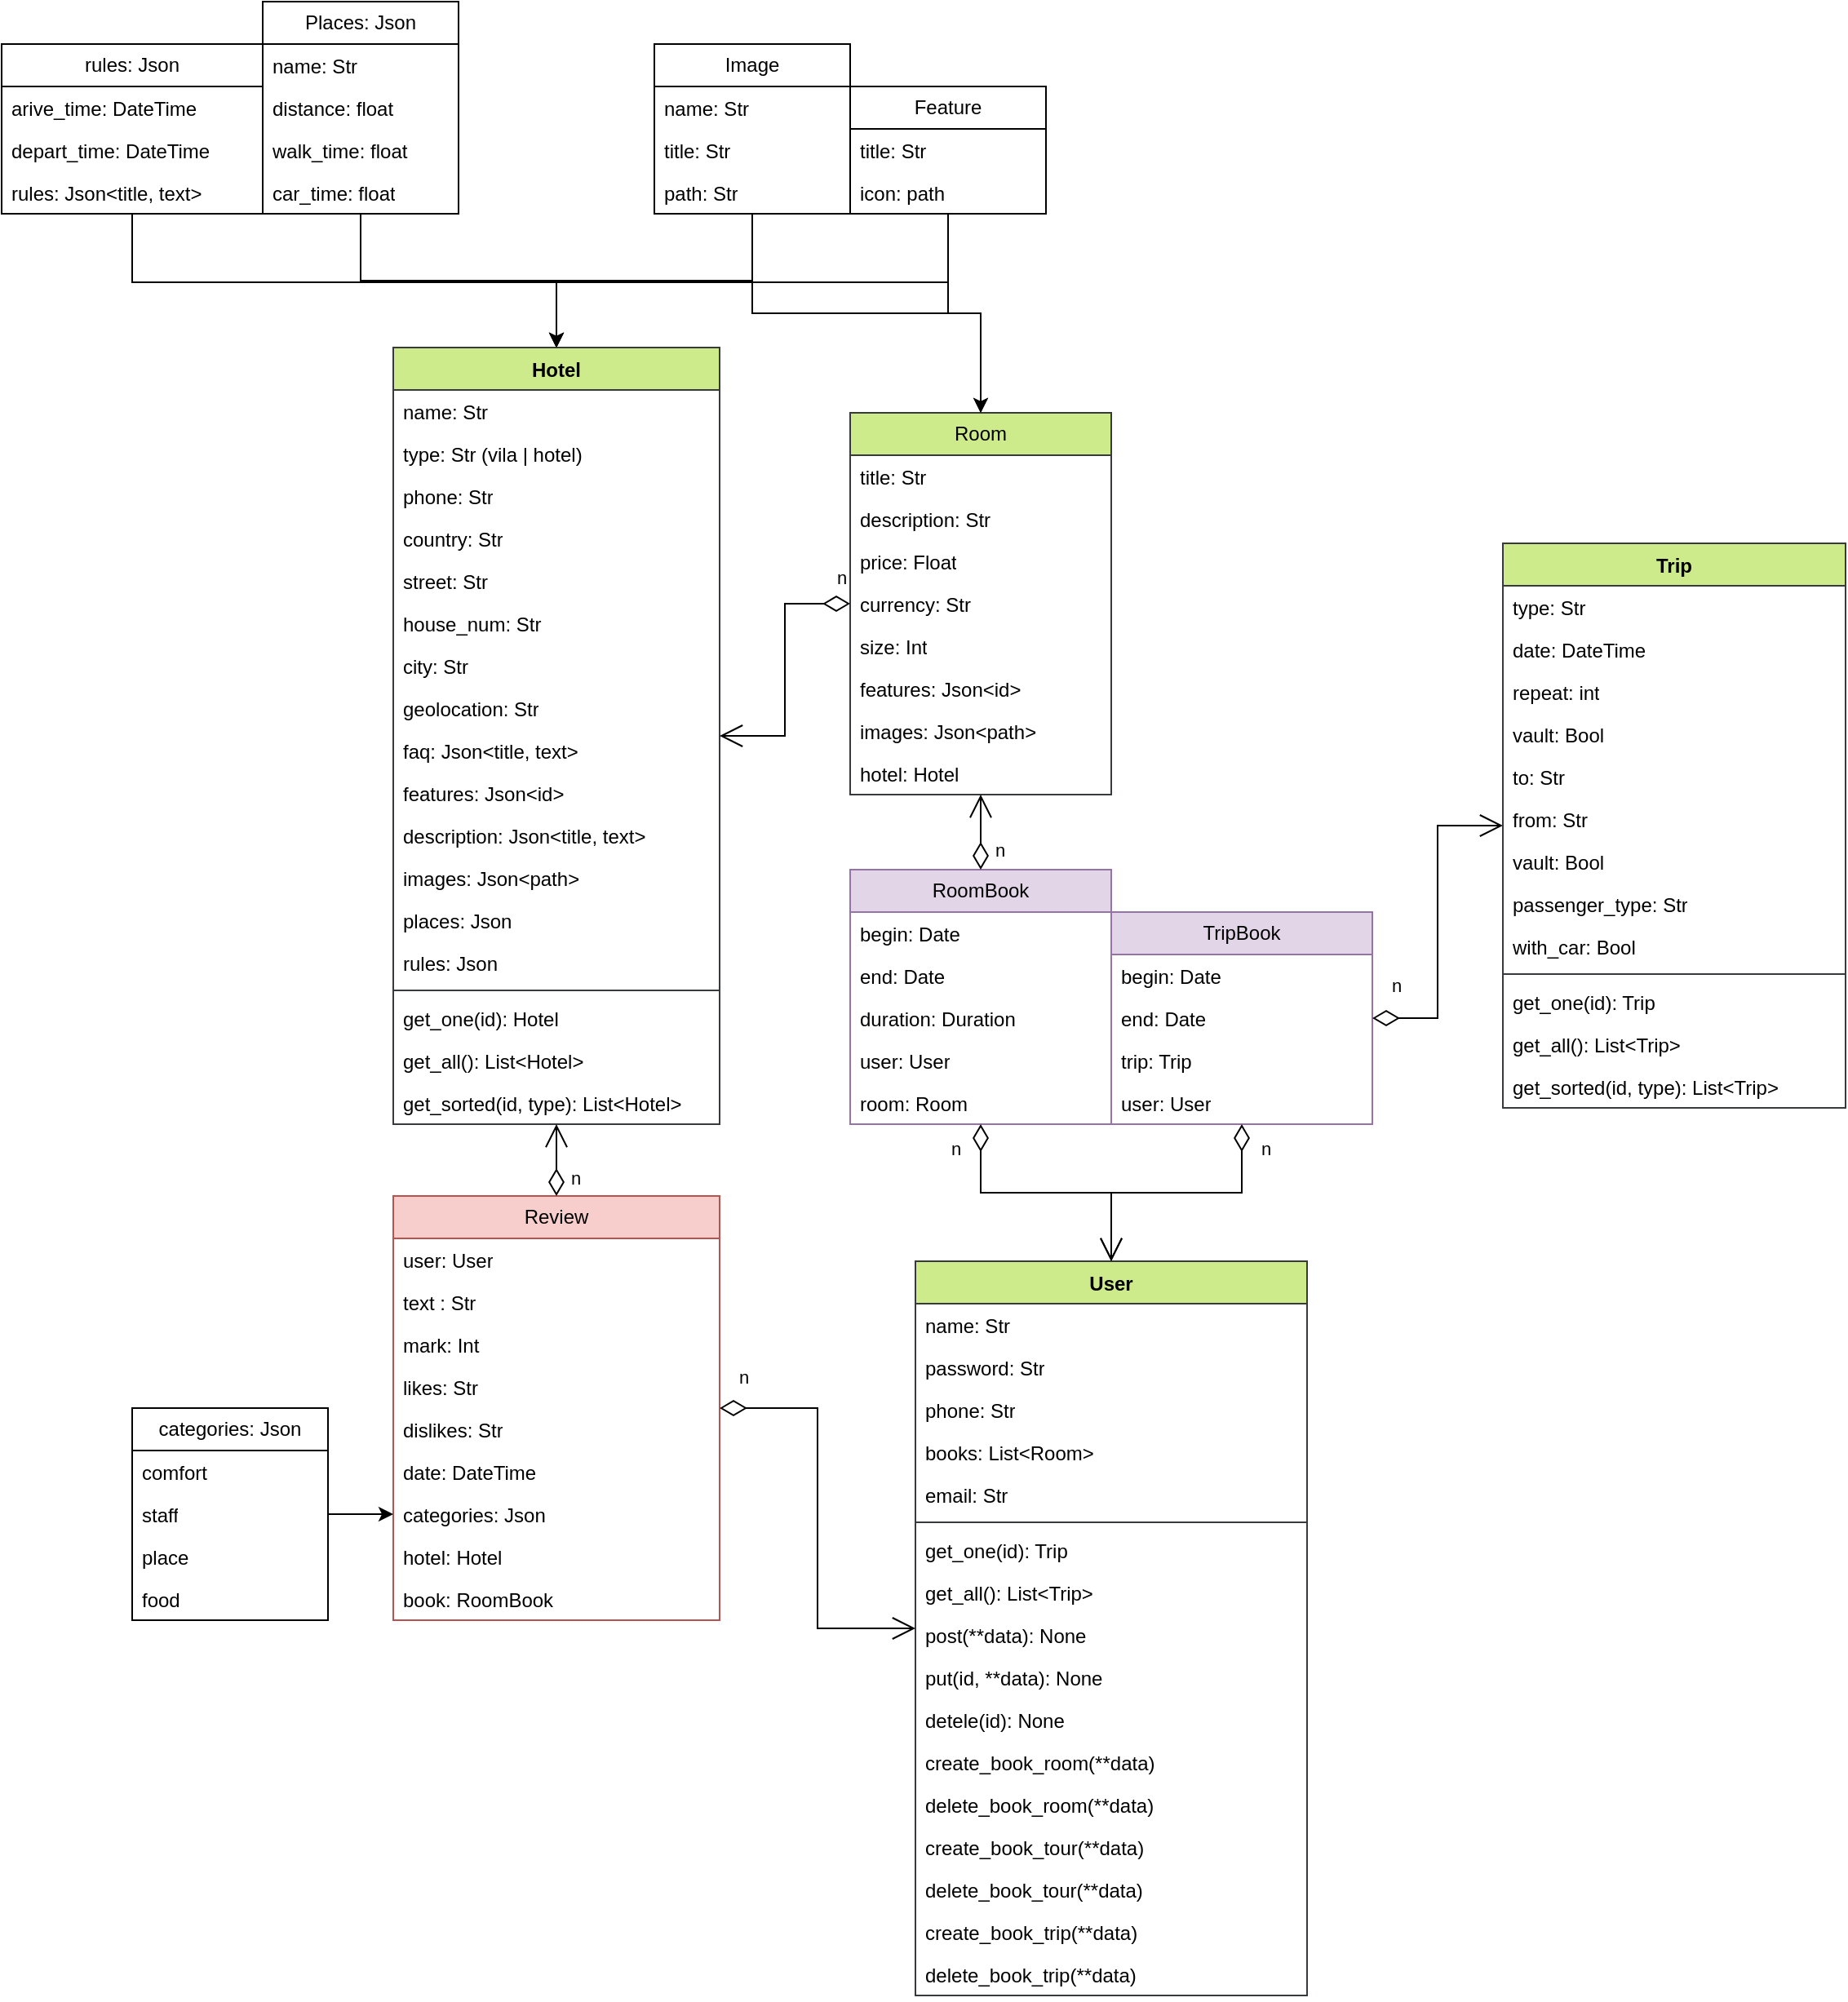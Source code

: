 <mxfile version="22.1.22" type="embed">
  <diagram name="Страница — 1" id="p5hMcluZ12smiGyu34lF">
    <mxGraphModel dx="1379" dy="760" grid="1" gridSize="10" guides="1" tooltips="1" connect="1" arrows="1" fold="1" page="1" pageScale="1" pageWidth="827" pageHeight="1169" math="0" shadow="0">
      <root>
        <mxCell id="0" />
        <mxCell id="1" parent="0" />
        <mxCell id="Hx9B3YFzggR-XkQ0YlwW-41" value="Review" style="swimlane;fontStyle=0;childLayout=stackLayout;horizontal=1;startSize=26;horizontalStack=0;resizeParent=1;resizeParentMax=0;resizeLast=0;collapsible=1;marginBottom=0;whiteSpace=wrap;html=1;fillColor=#f8cecc;strokeColor=#b85450;" parent="1" vertex="1">
          <mxGeometry x="-560" y="800" width="200" height="260" as="geometry" />
        </mxCell>
        <mxCell id="Hx9B3YFzggR-XkQ0YlwW-42" value="user: User" style="text;strokeColor=none;fillColor=none;align=left;verticalAlign=top;spacingLeft=4;spacingRight=4;overflow=hidden;rotatable=0;points=[[0,0.5],[1,0.5]];portConstraint=eastwest;whiteSpace=wrap;html=1;" parent="Hx9B3YFzggR-XkQ0YlwW-41" vertex="1">
          <mxGeometry y="26" width="200" height="26" as="geometry" />
        </mxCell>
        <mxCell id="Hx9B3YFzggR-XkQ0YlwW-43" value="text : Str" style="text;strokeColor=none;fillColor=none;align=left;verticalAlign=top;spacingLeft=4;spacingRight=4;overflow=hidden;rotatable=0;points=[[0,0.5],[1,0.5]];portConstraint=eastwest;whiteSpace=wrap;html=1;" parent="Hx9B3YFzggR-XkQ0YlwW-41" vertex="1">
          <mxGeometry y="52" width="200" height="26" as="geometry" />
        </mxCell>
        <mxCell id="Hx9B3YFzggR-XkQ0YlwW-64" value="mark: Int" style="text;strokeColor=none;fillColor=none;align=left;verticalAlign=top;spacingLeft=4;spacingRight=4;overflow=hidden;rotatable=0;points=[[0,0.5],[1,0.5]];portConstraint=eastwest;whiteSpace=wrap;html=1;" parent="Hx9B3YFzggR-XkQ0YlwW-41" vertex="1">
          <mxGeometry y="78" width="200" height="26" as="geometry" />
        </mxCell>
        <mxCell id="6WepgIcgm0la8H8Wn228-7" value="likes: Str" style="text;strokeColor=none;fillColor=none;align=left;verticalAlign=top;spacingLeft=4;spacingRight=4;overflow=hidden;rotatable=0;points=[[0,0.5],[1,0.5]];portConstraint=eastwest;whiteSpace=wrap;html=1;" parent="Hx9B3YFzggR-XkQ0YlwW-41" vertex="1">
          <mxGeometry y="104" width="200" height="26" as="geometry" />
        </mxCell>
        <mxCell id="6WepgIcgm0la8H8Wn228-8" value="dislikes: Str" style="text;strokeColor=none;fillColor=none;align=left;verticalAlign=top;spacingLeft=4;spacingRight=4;overflow=hidden;rotatable=0;points=[[0,0.5],[1,0.5]];portConstraint=eastwest;whiteSpace=wrap;html=1;" parent="Hx9B3YFzggR-XkQ0YlwW-41" vertex="1">
          <mxGeometry y="130" width="200" height="26" as="geometry" />
        </mxCell>
        <mxCell id="6WepgIcgm0la8H8Wn228-4" value="date: DateTime" style="text;strokeColor=none;fillColor=none;align=left;verticalAlign=top;spacingLeft=4;spacingRight=4;overflow=hidden;rotatable=0;points=[[0,0.5],[1,0.5]];portConstraint=eastwest;whiteSpace=wrap;html=1;" parent="Hx9B3YFzggR-XkQ0YlwW-41" vertex="1">
          <mxGeometry y="156" width="200" height="26" as="geometry" />
        </mxCell>
        <mxCell id="Hx9B3YFzggR-XkQ0YlwW-85" value="categories: Json" style="text;strokeColor=none;fillColor=none;align=left;verticalAlign=top;spacingLeft=4;spacingRight=4;overflow=hidden;rotatable=0;points=[[0,0.5],[1,0.5]];portConstraint=eastwest;whiteSpace=wrap;html=1;" parent="Hx9B3YFzggR-XkQ0YlwW-41" vertex="1">
          <mxGeometry y="182" width="200" height="26" as="geometry" />
        </mxCell>
        <mxCell id="Hx9B3YFzggR-XkQ0YlwW-56" value="hotel: Hotel" style="text;strokeColor=none;fillColor=none;align=left;verticalAlign=top;spacingLeft=4;spacingRight=4;overflow=hidden;rotatable=0;points=[[0,0.5],[1,0.5]];portConstraint=eastwest;whiteSpace=wrap;html=1;" parent="Hx9B3YFzggR-XkQ0YlwW-41" vertex="1">
          <mxGeometry y="208" width="200" height="26" as="geometry" />
        </mxCell>
        <mxCell id="6WepgIcgm0la8H8Wn228-6" value="book: RoomBook" style="text;strokeColor=none;fillColor=none;align=left;verticalAlign=top;spacingLeft=4;spacingRight=4;overflow=hidden;rotatable=0;points=[[0,0.5],[1,0.5]];portConstraint=eastwest;whiteSpace=wrap;html=1;" parent="Hx9B3YFzggR-XkQ0YlwW-41" vertex="1">
          <mxGeometry y="234" width="200" height="26" as="geometry" />
        </mxCell>
        <mxCell id="6WepgIcgm0la8H8Wn228-39" style="edgeStyle=orthogonalEdgeStyle;rounded=0;orthogonalLoop=1;jettySize=auto;html=1;" parent="1" source="Hx9B3YFzggR-XkQ0YlwW-57" target="E9uHdFI5KdrfuKEzFruB-1" edge="1">
          <mxGeometry relative="1" as="geometry">
            <Array as="points">
              <mxPoint x="-220" y="240" />
              <mxPoint x="-460" y="240" />
            </Array>
          </mxGeometry>
        </mxCell>
        <mxCell id="6WepgIcgm0la8H8Wn228-41" style="edgeStyle=orthogonalEdgeStyle;rounded=0;orthogonalLoop=1;jettySize=auto;html=1;" parent="1" source="Hx9B3YFzggR-XkQ0YlwW-57" target="Hx9B3YFzggR-XkQ0YlwW-86" edge="1">
          <mxGeometry relative="1" as="geometry" />
        </mxCell>
        <mxCell id="Hx9B3YFzggR-XkQ0YlwW-57" value="Feature" style="swimlane;fontStyle=0;childLayout=stackLayout;horizontal=1;startSize=26;horizontalStack=0;resizeParent=1;resizeParentMax=0;resizeLast=0;collapsible=1;marginBottom=0;whiteSpace=wrap;html=1;" parent="1" vertex="1">
          <mxGeometry x="-280" y="120" width="120" height="78" as="geometry" />
        </mxCell>
        <mxCell id="Hx9B3YFzggR-XkQ0YlwW-59" value="title: Str" style="text;strokeColor=none;fillColor=none;align=left;verticalAlign=top;spacingLeft=4;spacingRight=4;overflow=hidden;rotatable=0;points=[[0,0.5],[1,0.5]];portConstraint=eastwest;whiteSpace=wrap;html=1;" parent="Hx9B3YFzggR-XkQ0YlwW-57" vertex="1">
          <mxGeometry y="26" width="120" height="26" as="geometry" />
        </mxCell>
        <mxCell id="Hx9B3YFzggR-XkQ0YlwW-61" value="icon: path" style="text;strokeColor=none;fillColor=none;align=left;verticalAlign=top;spacingLeft=4;spacingRight=4;overflow=hidden;rotatable=0;points=[[0,0.5],[1,0.5]];portConstraint=eastwest;whiteSpace=wrap;html=1;" parent="Hx9B3YFzggR-XkQ0YlwW-57" vertex="1">
          <mxGeometry y="52" width="120" height="26" as="geometry" />
        </mxCell>
        <mxCell id="6WepgIcgm0la8H8Wn228-35" style="edgeStyle=orthogonalEdgeStyle;rounded=0;orthogonalLoop=1;jettySize=auto;html=1;" parent="1" source="Hx9B3YFzggR-XkQ0YlwW-79" target="Hx9B3YFzggR-XkQ0YlwW-85" edge="1">
          <mxGeometry relative="1" as="geometry" />
        </mxCell>
        <mxCell id="Hx9B3YFzggR-XkQ0YlwW-79" value="categories: Json" style="swimlane;fontStyle=0;childLayout=stackLayout;horizontal=1;startSize=26;horizontalStack=0;resizeParent=1;resizeParentMax=0;resizeLast=0;collapsible=1;marginBottom=0;whiteSpace=wrap;html=1;" parent="1" vertex="1">
          <mxGeometry x="-720" y="930" width="120" height="130" as="geometry" />
        </mxCell>
        <mxCell id="Hx9B3YFzggR-XkQ0YlwW-81" value="comfort" style="text;align=left;verticalAlign=top;spacingLeft=4;spacingRight=4;overflow=hidden;rotatable=0;points=[[0,0.5],[1,0.5]];portConstraint=eastwest;whiteSpace=wrap;html=1;" parent="Hx9B3YFzggR-XkQ0YlwW-79" vertex="1">
          <mxGeometry y="26" width="120" height="26" as="geometry" />
        </mxCell>
        <mxCell id="Hx9B3YFzggR-XkQ0YlwW-82" value="staff" style="text;strokeColor=none;fillColor=none;align=left;verticalAlign=top;spacingLeft=4;spacingRight=4;overflow=hidden;rotatable=0;points=[[0,0.5],[1,0.5]];portConstraint=eastwest;whiteSpace=wrap;html=1;" parent="Hx9B3YFzggR-XkQ0YlwW-79" vertex="1">
          <mxGeometry y="52" width="120" height="26" as="geometry" />
        </mxCell>
        <mxCell id="Hx9B3YFzggR-XkQ0YlwW-83" value="place" style="text;align=left;verticalAlign=top;spacingLeft=4;spacingRight=4;overflow=hidden;rotatable=0;points=[[0,0.5],[1,0.5]];portConstraint=eastwest;whiteSpace=wrap;html=1;" parent="Hx9B3YFzggR-XkQ0YlwW-79" vertex="1">
          <mxGeometry y="78" width="120" height="26" as="geometry" />
        </mxCell>
        <mxCell id="Hx9B3YFzggR-XkQ0YlwW-84" value="food" style="text;strokeColor=none;fillColor=none;align=left;verticalAlign=top;spacingLeft=4;spacingRight=4;overflow=hidden;rotatable=0;points=[[0,0.5],[1,0.5]];portConstraint=eastwest;whiteSpace=wrap;html=1;" parent="Hx9B3YFzggR-XkQ0YlwW-79" vertex="1">
          <mxGeometry y="104" width="120" height="26" as="geometry" />
        </mxCell>
        <mxCell id="Hx9B3YFzggR-XkQ0YlwW-86" value="Room" style="swimlane;fontStyle=0;childLayout=stackLayout;horizontal=1;startSize=26;fillColor=#cdeb8b;horizontalStack=0;resizeParent=1;resizeParentMax=0;resizeLast=0;collapsible=1;marginBottom=0;whiteSpace=wrap;html=1;strokeColor=#36393d;" parent="1" vertex="1">
          <mxGeometry x="-280" y="320" width="160" height="234" as="geometry" />
        </mxCell>
        <mxCell id="Hx9B3YFzggR-XkQ0YlwW-87" value="title: Str&amp;nbsp;" style="text;strokeColor=none;fillColor=none;align=left;verticalAlign=top;spacingLeft=4;spacingRight=4;overflow=hidden;rotatable=0;points=[[0,0.5],[1,0.5]];portConstraint=eastwest;whiteSpace=wrap;html=1;" parent="Hx9B3YFzggR-XkQ0YlwW-86" vertex="1">
          <mxGeometry y="26" width="160" height="26" as="geometry" />
        </mxCell>
        <mxCell id="Hx9B3YFzggR-XkQ0YlwW-88" value="description: Str" style="text;strokeColor=none;fillColor=none;align=left;verticalAlign=top;spacingLeft=4;spacingRight=4;overflow=hidden;rotatable=0;points=[[0,0.5],[1,0.5]];portConstraint=eastwest;whiteSpace=wrap;html=1;" parent="Hx9B3YFzggR-XkQ0YlwW-86" vertex="1">
          <mxGeometry y="52" width="160" height="26" as="geometry" />
        </mxCell>
        <mxCell id="JrtOrTjoOMpsMlWR7BbE-1" value="price: Float" style="text;strokeColor=none;fillColor=none;align=left;verticalAlign=top;spacingLeft=4;spacingRight=4;overflow=hidden;rotatable=0;points=[[0,0.5],[1,0.5]];portConstraint=eastwest;whiteSpace=wrap;html=1;" parent="Hx9B3YFzggR-XkQ0YlwW-86" vertex="1">
          <mxGeometry y="78" width="160" height="26" as="geometry" />
        </mxCell>
        <mxCell id="JrtOrTjoOMpsMlWR7BbE-2" value="currency: Str" style="text;strokeColor=none;fillColor=none;align=left;verticalAlign=top;spacingLeft=4;spacingRight=4;overflow=hidden;rotatable=0;points=[[0,0.5],[1,0.5]];portConstraint=eastwest;whiteSpace=wrap;html=1;" parent="Hx9B3YFzggR-XkQ0YlwW-86" vertex="1">
          <mxGeometry y="104" width="160" height="26" as="geometry" />
        </mxCell>
        <mxCell id="JrtOrTjoOMpsMlWR7BbE-3" value="size: Int" style="text;strokeColor=none;fillColor=none;align=left;verticalAlign=top;spacingLeft=4;spacingRight=4;overflow=hidden;rotatable=0;points=[[0,0.5],[1,0.5]];portConstraint=eastwest;whiteSpace=wrap;html=1;" parent="Hx9B3YFzggR-XkQ0YlwW-86" vertex="1">
          <mxGeometry y="130" width="160" height="26" as="geometry" />
        </mxCell>
        <mxCell id="JrtOrTjoOMpsMlWR7BbE-4" value="features: Json&amp;lt;id&amp;gt;" style="text;strokeColor=none;fillColor=none;align=left;verticalAlign=top;spacingLeft=4;spacingRight=4;overflow=hidden;rotatable=0;points=[[0,0.5],[1,0.5]];portConstraint=eastwest;whiteSpace=wrap;html=1;" parent="Hx9B3YFzggR-XkQ0YlwW-86" vertex="1">
          <mxGeometry y="156" width="160" height="26" as="geometry" />
        </mxCell>
        <mxCell id="JrtOrTjoOMpsMlWR7BbE-7" value="images: Json&amp;lt;path&amp;gt;" style="text;strokeColor=none;fillColor=none;align=left;verticalAlign=top;spacingLeft=4;spacingRight=4;overflow=hidden;rotatable=0;points=[[0,0.5],[1,0.5]];portConstraint=eastwest;whiteSpace=wrap;html=1;" parent="Hx9B3YFzggR-XkQ0YlwW-86" vertex="1">
          <mxGeometry y="182" width="160" height="26" as="geometry" />
        </mxCell>
        <mxCell id="6WepgIcgm0la8H8Wn228-31" value="hotel: Hotel" style="text;strokeColor=none;fillColor=none;align=left;verticalAlign=top;spacingLeft=4;spacingRight=4;overflow=hidden;rotatable=0;points=[[0,0.5],[1,0.5]];portConstraint=eastwest;whiteSpace=wrap;html=1;" parent="Hx9B3YFzggR-XkQ0YlwW-86" vertex="1">
          <mxGeometry y="208" width="160" height="26" as="geometry" />
        </mxCell>
        <mxCell id="6WepgIcgm0la8H8Wn228-36" style="edgeStyle=orthogonalEdgeStyle;rounded=0;orthogonalLoop=1;jettySize=auto;html=1;" parent="1" source="jICVDOvCESL_iFq_EcYv-5" target="E9uHdFI5KdrfuKEzFruB-1" edge="1">
          <mxGeometry relative="1" as="geometry" />
        </mxCell>
        <mxCell id="jICVDOvCESL_iFq_EcYv-5" value="Places&lt;span style=&quot;text-align: left;&quot;&gt;: Json&lt;/span&gt;" style="swimlane;fontStyle=0;childLayout=stackLayout;horizontal=1;startSize=26;fillColor=none;horizontalStack=0;resizeParent=1;resizeParentMax=0;resizeLast=0;collapsible=1;marginBottom=0;whiteSpace=wrap;html=1;" parent="1" vertex="1">
          <mxGeometry x="-640" y="68" width="120" height="130" as="geometry" />
        </mxCell>
        <mxCell id="jICVDOvCESL_iFq_EcYv-6" value="name: Str" style="text;strokeColor=none;fillColor=none;align=left;verticalAlign=top;spacingLeft=4;spacingRight=4;overflow=hidden;rotatable=0;points=[[0,0.5],[1,0.5]];portConstraint=eastwest;whiteSpace=wrap;html=1;" parent="jICVDOvCESL_iFq_EcYv-5" vertex="1">
          <mxGeometry y="26" width="120" height="26" as="geometry" />
        </mxCell>
        <mxCell id="jICVDOvCESL_iFq_EcYv-7" value="distance: float" style="text;strokeColor=none;fillColor=none;align=left;verticalAlign=top;spacingLeft=4;spacingRight=4;overflow=hidden;rotatable=0;points=[[0,0.5],[1,0.5]];portConstraint=eastwest;whiteSpace=wrap;html=1;" parent="jICVDOvCESL_iFq_EcYv-5" vertex="1">
          <mxGeometry y="52" width="120" height="26" as="geometry" />
        </mxCell>
        <mxCell id="jICVDOvCESL_iFq_EcYv-10" value="walk_time: float" style="text;strokeColor=none;fillColor=none;align=left;verticalAlign=top;spacingLeft=4;spacingRight=4;overflow=hidden;rotatable=0;points=[[0,0.5],[1,0.5]];portConstraint=eastwest;whiteSpace=wrap;html=1;" parent="jICVDOvCESL_iFq_EcYv-5" vertex="1">
          <mxGeometry y="78" width="120" height="26" as="geometry" />
        </mxCell>
        <mxCell id="jICVDOvCESL_iFq_EcYv-8" value="car_time: float" style="text;strokeColor=none;fillColor=none;align=left;verticalAlign=top;spacingLeft=4;spacingRight=4;overflow=hidden;rotatable=0;points=[[0,0.5],[1,0.5]];portConstraint=eastwest;whiteSpace=wrap;html=1;" parent="jICVDOvCESL_iFq_EcYv-5" vertex="1">
          <mxGeometry y="104" width="120" height="26" as="geometry" />
        </mxCell>
        <mxCell id="RuQrUU8VTZqXBXEjSGmL-28" value="RoomBook" style="swimlane;fontStyle=0;childLayout=stackLayout;horizontal=1;startSize=26;fillColor=#e1d5e7;horizontalStack=0;resizeParent=1;resizeParentMax=0;resizeLast=0;collapsible=1;marginBottom=0;whiteSpace=wrap;html=1;strokeColor=#9673a6;" parent="1" vertex="1">
          <mxGeometry x="-280" y="600" width="160" height="156" as="geometry" />
        </mxCell>
        <mxCell id="RuQrUU8VTZqXBXEjSGmL-38" value="begin: Date" style="text;strokeColor=none;fillColor=none;align=left;verticalAlign=top;spacingLeft=4;spacingRight=4;overflow=hidden;rotatable=0;points=[[0,0.5],[1,0.5]];portConstraint=eastwest;whiteSpace=wrap;html=1;" parent="RuQrUU8VTZqXBXEjSGmL-28" vertex="1">
          <mxGeometry y="26" width="160" height="26" as="geometry" />
        </mxCell>
        <mxCell id="JrtOrTjoOMpsMlWR7BbE-10" value="end: Date" style="text;strokeColor=none;fillColor=none;align=left;verticalAlign=top;spacingLeft=4;spacingRight=4;overflow=hidden;rotatable=0;points=[[0,0.5],[1,0.5]];portConstraint=eastwest;whiteSpace=wrap;html=1;" parent="RuQrUU8VTZqXBXEjSGmL-28" vertex="1">
          <mxGeometry y="52" width="160" height="26" as="geometry" />
        </mxCell>
        <mxCell id="JrtOrTjoOMpsMlWR7BbE-11" value="duration: Duration" style="text;strokeColor=none;fillColor=none;align=left;verticalAlign=top;spacingLeft=4;spacingRight=4;overflow=hidden;rotatable=0;points=[[0,0.5],[1,0.5]];portConstraint=eastwest;whiteSpace=wrap;html=1;" parent="RuQrUU8VTZqXBXEjSGmL-28" vertex="1">
          <mxGeometry y="78" width="160" height="26" as="geometry" />
        </mxCell>
        <mxCell id="RuQrUU8VTZqXBXEjSGmL-31" value="user: User" style="text;strokeColor=none;fillColor=none;align=left;verticalAlign=top;spacingLeft=4;spacingRight=4;overflow=hidden;rotatable=0;points=[[0,0.5],[1,0.5]];portConstraint=eastwest;whiteSpace=wrap;html=1;" parent="RuQrUU8VTZqXBXEjSGmL-28" vertex="1">
          <mxGeometry y="104" width="160" height="26" as="geometry" />
        </mxCell>
        <mxCell id="RuQrUU8VTZqXBXEjSGmL-30" value="room: Room" style="text;strokeColor=none;fillColor=none;align=left;verticalAlign=top;spacingLeft=4;spacingRight=4;overflow=hidden;rotatable=0;points=[[0,0.5],[1,0.5]];portConstraint=eastwest;whiteSpace=wrap;html=1;" parent="RuQrUU8VTZqXBXEjSGmL-28" vertex="1">
          <mxGeometry y="130" width="160" height="26" as="geometry" />
        </mxCell>
        <mxCell id="RuQrUU8VTZqXBXEjSGmL-44" value="TripBook" style="swimlane;fontStyle=0;childLayout=stackLayout;horizontal=1;startSize=26;fillColor=#e1d5e7;horizontalStack=0;resizeParent=1;resizeParentMax=0;resizeLast=0;collapsible=1;marginBottom=0;whiteSpace=wrap;html=1;strokeColor=#9673a6;" parent="1" vertex="1">
          <mxGeometry x="-120" y="626" width="160" height="130" as="geometry" />
        </mxCell>
        <mxCell id="6WepgIcgm0la8H8Wn228-1" value="begin: Date" style="text;strokeColor=none;fillColor=none;align=left;verticalAlign=top;spacingLeft=4;spacingRight=4;overflow=hidden;rotatable=0;points=[[0,0.5],[1,0.5]];portConstraint=eastwest;whiteSpace=wrap;html=1;" parent="RuQrUU8VTZqXBXEjSGmL-44" vertex="1">
          <mxGeometry y="26" width="160" height="26" as="geometry" />
        </mxCell>
        <mxCell id="6WepgIcgm0la8H8Wn228-2" value="end: Date" style="text;strokeColor=none;fillColor=none;align=left;verticalAlign=top;spacingLeft=4;spacingRight=4;overflow=hidden;rotatable=0;points=[[0,0.5],[1,0.5]];portConstraint=eastwest;whiteSpace=wrap;html=1;" parent="RuQrUU8VTZqXBXEjSGmL-44" vertex="1">
          <mxGeometry y="52" width="160" height="26" as="geometry" />
        </mxCell>
        <mxCell id="RuQrUU8VTZqXBXEjSGmL-45" value="trip: Trip" style="text;strokeColor=none;fillColor=none;align=left;verticalAlign=top;spacingLeft=4;spacingRight=4;overflow=hidden;rotatable=0;points=[[0,0.5],[1,0.5]];portConstraint=eastwest;whiteSpace=wrap;html=1;" parent="RuQrUU8VTZqXBXEjSGmL-44" vertex="1">
          <mxGeometry y="78" width="160" height="26" as="geometry" />
        </mxCell>
        <mxCell id="RuQrUU8VTZqXBXEjSGmL-46" value="user: User" style="text;strokeColor=none;fillColor=none;align=left;verticalAlign=top;spacingLeft=4;spacingRight=4;overflow=hidden;rotatable=0;points=[[0,0.5],[1,0.5]];portConstraint=eastwest;whiteSpace=wrap;html=1;" parent="RuQrUU8VTZqXBXEjSGmL-44" vertex="1">
          <mxGeometry y="104" width="160" height="26" as="geometry" />
        </mxCell>
        <mxCell id="RuQrUU8VTZqXBXEjSGmL-60" value="n" style="endArrow=open;html=1;endSize=12;startArrow=diamondThin;startSize=14;startFill=0;edgeStyle=orthogonalEdgeStyle;align=left;verticalAlign=bottom;rounded=0;" parent="1" source="RuQrUU8VTZqXBXEjSGmL-44" target="E9uHdFI5KdrfuKEzFruB-10" edge="1">
          <mxGeometry x="-0.903" y="11" relative="1" as="geometry">
            <mxPoint x="101" y="297" as="sourcePoint" />
            <mxPoint x="141" y="316" as="targetPoint" />
            <mxPoint as="offset" />
          </mxGeometry>
        </mxCell>
        <mxCell id="E9uHdFI5KdrfuKEzFruB-1" value="Hotel" style="swimlane;fontStyle=1;align=center;verticalAlign=top;childLayout=stackLayout;horizontal=1;startSize=26;horizontalStack=0;resizeParent=1;resizeParentMax=0;resizeLast=0;collapsible=1;marginBottom=0;whiteSpace=wrap;html=1;fillColor=#cdeb8b;strokeColor=#36393d;" parent="1" vertex="1">
          <mxGeometry x="-560" y="280" width="200" height="476" as="geometry" />
        </mxCell>
        <mxCell id="Hx9B3YFzggR-XkQ0YlwW-4" value="name: Str" style="text;strokeColor=none;fillColor=none;align=left;verticalAlign=top;spacingLeft=4;spacingRight=4;overflow=hidden;rotatable=0;points=[[0,0.5],[1,0.5]];portConstraint=eastwest;whiteSpace=wrap;html=1;" parent="E9uHdFI5KdrfuKEzFruB-1" vertex="1">
          <mxGeometry y="26" width="200" height="26" as="geometry" />
        </mxCell>
        <mxCell id="RuQrUU8VTZqXBXEjSGmL-19" value="type: Str (vila | hotel)" style="text;strokeColor=none;fillColor=none;align=left;verticalAlign=top;spacingLeft=4;spacingRight=4;overflow=hidden;rotatable=0;points=[[0,0.5],[1,0.5]];portConstraint=eastwest;whiteSpace=wrap;html=1;" parent="E9uHdFI5KdrfuKEzFruB-1" vertex="1">
          <mxGeometry y="52" width="200" height="26" as="geometry" />
        </mxCell>
        <mxCell id="Hx9B3YFzggR-XkQ0YlwW-26" value="phone: Str" style="text;strokeColor=none;fillColor=none;align=left;verticalAlign=top;spacingLeft=4;spacingRight=4;overflow=hidden;rotatable=0;points=[[0,0.5],[1,0.5]];portConstraint=eastwest;whiteSpace=wrap;html=1;" parent="E9uHdFI5KdrfuKEzFruB-1" vertex="1">
          <mxGeometry y="78" width="200" height="26" as="geometry" />
        </mxCell>
        <mxCell id="E9uHdFI5KdrfuKEzFruB-5" value="country: Str" style="text;strokeColor=none;fillColor=none;align=left;verticalAlign=top;spacingLeft=4;spacingRight=4;overflow=hidden;rotatable=0;points=[[0,0.5],[1,0.5]];portConstraint=eastwest;whiteSpace=wrap;html=1;" parent="E9uHdFI5KdrfuKEzFruB-1" vertex="1">
          <mxGeometry y="104" width="200" height="26" as="geometry" />
        </mxCell>
        <mxCell id="Hx9B3YFzggR-XkQ0YlwW-20" value="street: Str" style="text;strokeColor=none;fillColor=none;align=left;verticalAlign=top;spacingLeft=4;spacingRight=4;overflow=hidden;rotatable=0;points=[[0,0.5],[1,0.5]];portConstraint=eastwest;whiteSpace=wrap;html=1;" parent="E9uHdFI5KdrfuKEzFruB-1" vertex="1">
          <mxGeometry y="130" width="200" height="26" as="geometry" />
        </mxCell>
        <mxCell id="Hx9B3YFzggR-XkQ0YlwW-21" value="house_num: Str" style="text;strokeColor=none;fillColor=none;align=left;verticalAlign=top;spacingLeft=4;spacingRight=4;overflow=hidden;rotatable=0;points=[[0,0.5],[1,0.5]];portConstraint=eastwest;whiteSpace=wrap;html=1;" parent="E9uHdFI5KdrfuKEzFruB-1" vertex="1">
          <mxGeometry y="156" width="200" height="26" as="geometry" />
        </mxCell>
        <mxCell id="Hx9B3YFzggR-XkQ0YlwW-15" value="city: Str" style="text;strokeColor=none;fillColor=none;align=left;verticalAlign=top;spacingLeft=4;spacingRight=4;overflow=hidden;rotatable=0;points=[[0,0.5],[1,0.5]];portConstraint=eastwest;whiteSpace=wrap;html=1;" parent="E9uHdFI5KdrfuKEzFruB-1" vertex="1">
          <mxGeometry y="182" width="200" height="26" as="geometry" />
        </mxCell>
        <mxCell id="Hx9B3YFzggR-XkQ0YlwW-23" value="geolocation: Str" style="text;strokeColor=none;fillColor=none;align=left;verticalAlign=top;spacingLeft=4;spacingRight=4;overflow=hidden;rotatable=0;points=[[0,0.5],[1,0.5]];portConstraint=eastwest;whiteSpace=wrap;html=1;" parent="E9uHdFI5KdrfuKEzFruB-1" vertex="1">
          <mxGeometry y="208" width="200" height="26" as="geometry" />
        </mxCell>
        <mxCell id="6WepgIcgm0la8H8Wn228-11" value="faq: Json&amp;lt;title, text&amp;gt;" style="text;strokeColor=none;fillColor=none;align=left;verticalAlign=top;spacingLeft=4;spacingRight=4;overflow=hidden;rotatable=0;points=[[0,0.5],[1,0.5]];portConstraint=eastwest;whiteSpace=wrap;html=1;" parent="E9uHdFI5KdrfuKEzFruB-1" vertex="1">
          <mxGeometry y="234" width="200" height="26" as="geometry" />
        </mxCell>
        <mxCell id="JrtOrTjoOMpsMlWR7BbE-6" value="features: Json&amp;lt;id&amp;gt;" style="text;strokeColor=none;fillColor=none;align=left;verticalAlign=top;spacingLeft=4;spacingRight=4;overflow=hidden;rotatable=0;points=[[0,0.5],[1,0.5]];portConstraint=eastwest;whiteSpace=wrap;html=1;" parent="E9uHdFI5KdrfuKEzFruB-1" vertex="1">
          <mxGeometry y="260" width="200" height="26" as="geometry" />
        </mxCell>
        <mxCell id="6WepgIcgm0la8H8Wn228-10" value="description: Json&amp;lt;title, text&amp;gt;" style="text;strokeColor=none;fillColor=none;align=left;verticalAlign=top;spacingLeft=4;spacingRight=4;overflow=hidden;rotatable=0;points=[[0,0.5],[1,0.5]];portConstraint=eastwest;whiteSpace=wrap;html=1;" parent="E9uHdFI5KdrfuKEzFruB-1" vertex="1">
          <mxGeometry y="286" width="200" height="26" as="geometry" />
        </mxCell>
        <mxCell id="JrtOrTjoOMpsMlWR7BbE-8" value="images: Json&amp;lt;path&amp;gt;" style="text;strokeColor=none;fillColor=none;align=left;verticalAlign=top;spacingLeft=4;spacingRight=4;overflow=hidden;rotatable=0;points=[[0,0.5],[1,0.5]];portConstraint=eastwest;whiteSpace=wrap;html=1;" parent="E9uHdFI5KdrfuKEzFruB-1" vertex="1">
          <mxGeometry y="312" width="200" height="26" as="geometry" />
        </mxCell>
        <mxCell id="JrtOrTjoOMpsMlWR7BbE-9" value="places: Json" style="text;strokeColor=none;fillColor=none;align=left;verticalAlign=top;spacingLeft=4;spacingRight=4;overflow=hidden;rotatable=0;points=[[0,0.5],[1,0.5]];portConstraint=eastwest;whiteSpace=wrap;html=1;" parent="E9uHdFI5KdrfuKEzFruB-1" vertex="1">
          <mxGeometry y="338" width="200" height="26" as="geometry" />
        </mxCell>
        <mxCell id="Hx9B3YFzggR-XkQ0YlwW-35" value="rules: Json" style="text;strokeColor=none;fillColor=none;align=left;verticalAlign=top;spacingLeft=4;spacingRight=4;overflow=hidden;rotatable=0;points=[[0,0.5],[1,0.5]];portConstraint=eastwest;whiteSpace=wrap;html=1;" parent="E9uHdFI5KdrfuKEzFruB-1" vertex="1">
          <mxGeometry y="364" width="200" height="26" as="geometry" />
        </mxCell>
        <mxCell id="E9uHdFI5KdrfuKEzFruB-3" value="" style="line;strokeWidth=1;fillColor=none;align=left;verticalAlign=middle;spacingTop=-1;spacingLeft=3;spacingRight=3;rotatable=0;labelPosition=right;points=[];portConstraint=eastwest;strokeColor=inherit;" parent="E9uHdFI5KdrfuKEzFruB-1" vertex="1">
          <mxGeometry y="390" width="200" height="8" as="geometry" />
        </mxCell>
        <mxCell id="E9uHdFI5KdrfuKEzFruB-4" value="get_one(id): Hotel" style="text;strokeColor=none;fillColor=none;align=left;verticalAlign=top;spacingLeft=4;spacingRight=4;overflow=hidden;rotatable=0;points=[[0,0.5],[1,0.5]];portConstraint=eastwest;whiteSpace=wrap;html=1;" parent="E9uHdFI5KdrfuKEzFruB-1" vertex="1">
          <mxGeometry y="398" width="200" height="26" as="geometry" />
        </mxCell>
        <mxCell id="E9uHdFI5KdrfuKEzFruB-6" value="get_all(): List&amp;lt;Hotel&amp;gt;" style="text;strokeColor=none;fillColor=none;align=left;verticalAlign=top;spacingLeft=4;spacingRight=4;overflow=hidden;rotatable=0;points=[[0,0.5],[1,0.5]];portConstraint=eastwest;whiteSpace=wrap;html=1;" parent="E9uHdFI5KdrfuKEzFruB-1" vertex="1">
          <mxGeometry y="424" width="200" height="26" as="geometry" />
        </mxCell>
        <mxCell id="E9uHdFI5KdrfuKEzFruB-7" value="get_sorted(id, type): List&amp;lt;Hotel&amp;gt;" style="text;strokeColor=none;fillColor=none;align=left;verticalAlign=top;spacingLeft=4;spacingRight=4;overflow=hidden;rotatable=0;points=[[0,0.5],[1,0.5]];portConstraint=eastwest;whiteSpace=wrap;html=1;" parent="E9uHdFI5KdrfuKEzFruB-1" vertex="1">
          <mxGeometry y="450" width="200" height="26" as="geometry" />
        </mxCell>
        <mxCell id="E9uHdFI5KdrfuKEzFruB-10" value="Trip" style="swimlane;fontStyle=1;align=center;verticalAlign=top;childLayout=stackLayout;horizontal=1;startSize=26;horizontalStack=0;resizeParent=1;resizeParentMax=0;resizeLast=0;collapsible=1;marginBottom=0;whiteSpace=wrap;html=1;fillColor=#cdeb8b;strokeColor=#36393d;" parent="1" vertex="1">
          <mxGeometry x="120" y="400" width="210" height="346" as="geometry" />
        </mxCell>
        <mxCell id="RuQrUU8VTZqXBXEjSGmL-15" value="type: Str" style="text;strokeColor=none;fillColor=none;align=left;verticalAlign=top;spacingLeft=4;spacingRight=4;overflow=hidden;rotatable=0;points=[[0,0.5],[1,0.5]];portConstraint=eastwest;whiteSpace=wrap;html=1;" parent="E9uHdFI5KdrfuKEzFruB-10" vertex="1">
          <mxGeometry y="26" width="210" height="26" as="geometry" />
        </mxCell>
        <mxCell id="RuQrUU8VTZqXBXEjSGmL-53" value="date: DateTime" style="text;strokeColor=none;fillColor=none;align=left;verticalAlign=top;spacingLeft=4;spacingRight=4;overflow=hidden;rotatable=0;points=[[0,0.5],[1,0.5]];portConstraint=eastwest;whiteSpace=wrap;html=1;" parent="E9uHdFI5KdrfuKEzFruB-10" vertex="1">
          <mxGeometry y="52" width="210" height="26" as="geometry" />
        </mxCell>
        <mxCell id="RuQrUU8VTZqXBXEjSGmL-18" value="repeat: int" style="text;strokeColor=none;fillColor=none;align=left;verticalAlign=top;spacingLeft=4;spacingRight=4;overflow=hidden;rotatable=0;points=[[0,0.5],[1,0.5]];portConstraint=eastwest;whiteSpace=wrap;html=1;" parent="E9uHdFI5KdrfuKEzFruB-10" vertex="1">
          <mxGeometry y="78" width="210" height="26" as="geometry" />
        </mxCell>
        <mxCell id="RuQrUU8VTZqXBXEjSGmL-52" value="vault: Bool" style="text;strokeColor=none;fillColor=none;align=left;verticalAlign=top;spacingLeft=4;spacingRight=4;overflow=hidden;rotatable=0;points=[[0,0.5],[1,0.5]];portConstraint=eastwest;whiteSpace=wrap;html=1;" parent="E9uHdFI5KdrfuKEzFruB-10" vertex="1">
          <mxGeometry y="104" width="210" height="26" as="geometry" />
        </mxCell>
        <mxCell id="RuQrUU8VTZqXBXEjSGmL-17" value="to: Str" style="text;strokeColor=none;fillColor=none;align=left;verticalAlign=top;spacingLeft=4;spacingRight=4;overflow=hidden;rotatable=0;points=[[0,0.5],[1,0.5]];portConstraint=eastwest;whiteSpace=wrap;html=1;" parent="E9uHdFI5KdrfuKEzFruB-10" vertex="1">
          <mxGeometry y="130" width="210" height="26" as="geometry" />
        </mxCell>
        <mxCell id="RuQrUU8VTZqXBXEjSGmL-16" value="from: Str" style="text;strokeColor=none;fillColor=none;align=left;verticalAlign=top;spacingLeft=4;spacingRight=4;overflow=hidden;rotatable=0;points=[[0,0.5],[1,0.5]];portConstraint=eastwest;whiteSpace=wrap;html=1;" parent="E9uHdFI5KdrfuKEzFruB-10" vertex="1">
          <mxGeometry y="156" width="210" height="26" as="geometry" />
        </mxCell>
        <mxCell id="RuQrUU8VTZqXBXEjSGmL-51" value="vault: Bool" style="text;strokeColor=none;fillColor=none;align=left;verticalAlign=top;spacingLeft=4;spacingRight=4;overflow=hidden;rotatable=0;points=[[0,0.5],[1,0.5]];portConstraint=eastwest;whiteSpace=wrap;html=1;" parent="E9uHdFI5KdrfuKEzFruB-10" vertex="1">
          <mxGeometry y="182" width="210" height="26" as="geometry" />
        </mxCell>
        <mxCell id="RuQrUU8VTZqXBXEjSGmL-50" value="passenger_type: Str" style="text;strokeColor=none;fillColor=none;align=left;verticalAlign=top;spacingLeft=4;spacingRight=4;overflow=hidden;rotatable=0;points=[[0,0.5],[1,0.5]];portConstraint=eastwest;whiteSpace=wrap;html=1;" parent="E9uHdFI5KdrfuKEzFruB-10" vertex="1">
          <mxGeometry y="208" width="210" height="26" as="geometry" />
        </mxCell>
        <mxCell id="RuQrUU8VTZqXBXEjSGmL-49" value="with_car: Bool" style="text;strokeColor=none;fillColor=none;align=left;verticalAlign=top;spacingLeft=4;spacingRight=4;overflow=hidden;rotatable=0;points=[[0,0.5],[1,0.5]];portConstraint=eastwest;whiteSpace=wrap;html=1;" parent="E9uHdFI5KdrfuKEzFruB-10" vertex="1">
          <mxGeometry y="234" width="210" height="26" as="geometry" />
        </mxCell>
        <mxCell id="E9uHdFI5KdrfuKEzFruB-20" value="" style="line;strokeWidth=1;fillColor=none;align=left;verticalAlign=middle;spacingTop=-1;spacingLeft=3;spacingRight=3;rotatable=0;labelPosition=right;points=[];portConstraint=eastwest;strokeColor=inherit;" parent="E9uHdFI5KdrfuKEzFruB-10" vertex="1">
          <mxGeometry y="260" width="210" height="8" as="geometry" />
        </mxCell>
        <mxCell id="E9uHdFI5KdrfuKEzFruB-21" value="get_one(id): Trip" style="text;strokeColor=none;fillColor=none;align=left;verticalAlign=top;spacingLeft=4;spacingRight=4;overflow=hidden;rotatable=0;points=[[0,0.5],[1,0.5]];portConstraint=eastwest;whiteSpace=wrap;html=1;" parent="E9uHdFI5KdrfuKEzFruB-10" vertex="1">
          <mxGeometry y="268" width="210" height="26" as="geometry" />
        </mxCell>
        <mxCell id="E9uHdFI5KdrfuKEzFruB-22" value="get_all(): List&amp;lt;Trip&amp;gt;" style="text;strokeColor=none;fillColor=none;align=left;verticalAlign=top;spacingLeft=4;spacingRight=4;overflow=hidden;rotatable=0;points=[[0,0.5],[1,0.5]];portConstraint=eastwest;whiteSpace=wrap;html=1;" parent="E9uHdFI5KdrfuKEzFruB-10" vertex="1">
          <mxGeometry y="294" width="210" height="26" as="geometry" />
        </mxCell>
        <mxCell id="E9uHdFI5KdrfuKEzFruB-23" value="get_sorted(id, type): List&amp;lt;Trip&amp;gt;" style="text;strokeColor=none;fillColor=none;align=left;verticalAlign=top;spacingLeft=4;spacingRight=4;overflow=hidden;rotatable=0;points=[[0,0.5],[1,0.5]];portConstraint=eastwest;whiteSpace=wrap;html=1;" parent="E9uHdFI5KdrfuKEzFruB-10" vertex="1">
          <mxGeometry y="320" width="210" height="26" as="geometry" />
        </mxCell>
        <mxCell id="E9uHdFI5KdrfuKEzFruB-25" value="User" style="swimlane;fontStyle=1;align=center;verticalAlign=top;childLayout=stackLayout;horizontal=1;startSize=26;horizontalStack=0;resizeParent=1;resizeParentMax=0;resizeLast=0;collapsible=1;marginBottom=0;whiteSpace=wrap;html=1;fillColor=#cdeb8b;strokeColor=#36393d;" parent="1" vertex="1">
          <mxGeometry x="-240" y="840" width="240" height="450" as="geometry" />
        </mxCell>
        <mxCell id="RuQrUU8VTZqXBXEjSGmL-2" value="name: Str" style="text;strokeColor=none;fillColor=none;align=left;verticalAlign=top;spacingLeft=4;spacingRight=4;overflow=hidden;rotatable=0;points=[[0,0.5],[1,0.5]];portConstraint=eastwest;whiteSpace=wrap;html=1;" parent="E9uHdFI5KdrfuKEzFruB-25" vertex="1">
          <mxGeometry y="26" width="240" height="26" as="geometry" />
        </mxCell>
        <mxCell id="RuQrUU8VTZqXBXEjSGmL-27" value="password: Str" style="text;strokeColor=none;fillColor=none;align=left;verticalAlign=top;spacingLeft=4;spacingRight=4;overflow=hidden;rotatable=0;points=[[0,0.5],[1,0.5]];portConstraint=eastwest;whiteSpace=wrap;html=1;" parent="E9uHdFI5KdrfuKEzFruB-25" vertex="1">
          <mxGeometry y="52" width="240" height="26" as="geometry" />
        </mxCell>
        <mxCell id="RuQrUU8VTZqXBXEjSGmL-3" value="phone: Str" style="text;strokeColor=none;fillColor=none;align=left;verticalAlign=top;spacingLeft=4;spacingRight=4;overflow=hidden;rotatable=0;points=[[0,0.5],[1,0.5]];portConstraint=eastwest;whiteSpace=wrap;html=1;" parent="E9uHdFI5KdrfuKEzFruB-25" vertex="1">
          <mxGeometry y="78" width="240" height="26" as="geometry" />
        </mxCell>
        <mxCell id="RuQrUU8VTZqXBXEjSGmL-13" value="books: List&amp;lt;Room&amp;gt;" style="text;strokeColor=none;fillColor=none;align=left;verticalAlign=top;spacingLeft=4;spacingRight=4;overflow=hidden;rotatable=0;points=[[0,0.5],[1,0.5]];portConstraint=eastwest;whiteSpace=wrap;html=1;" parent="E9uHdFI5KdrfuKEzFruB-25" vertex="1">
          <mxGeometry y="104" width="240" height="26" as="geometry" />
        </mxCell>
        <mxCell id="RuQrUU8VTZqXBXEjSGmL-4" value="email: Str" style="text;strokeColor=none;fillColor=none;align=left;verticalAlign=top;spacingLeft=4;spacingRight=4;overflow=hidden;rotatable=0;points=[[0,0.5],[1,0.5]];portConstraint=eastwest;whiteSpace=wrap;html=1;" parent="E9uHdFI5KdrfuKEzFruB-25" vertex="1">
          <mxGeometry y="130" width="240" height="26" as="geometry" />
        </mxCell>
        <mxCell id="E9uHdFI5KdrfuKEzFruB-35" value="" style="line;strokeWidth=1;fillColor=none;align=left;verticalAlign=middle;spacingTop=-1;spacingLeft=3;spacingRight=3;rotatable=0;labelPosition=right;points=[];portConstraint=eastwest;strokeColor=inherit;" parent="E9uHdFI5KdrfuKEzFruB-25" vertex="1">
          <mxGeometry y="156" width="240" height="8" as="geometry" />
        </mxCell>
        <mxCell id="E9uHdFI5KdrfuKEzFruB-36" value="get_one(id): Trip" style="text;strokeColor=none;fillColor=none;align=left;verticalAlign=top;spacingLeft=4;spacingRight=4;overflow=hidden;rotatable=0;points=[[0,0.5],[1,0.5]];portConstraint=eastwest;whiteSpace=wrap;html=1;" parent="E9uHdFI5KdrfuKEzFruB-25" vertex="1">
          <mxGeometry y="164" width="240" height="26" as="geometry" />
        </mxCell>
        <mxCell id="E9uHdFI5KdrfuKEzFruB-37" value="get_all(): List&amp;lt;Trip&amp;gt;" style="text;strokeColor=none;fillColor=none;align=left;verticalAlign=top;spacingLeft=4;spacingRight=4;overflow=hidden;rotatable=0;points=[[0,0.5],[1,0.5]];portConstraint=eastwest;whiteSpace=wrap;html=1;" parent="E9uHdFI5KdrfuKEzFruB-25" vertex="1">
          <mxGeometry y="190" width="240" height="26" as="geometry" />
        </mxCell>
        <mxCell id="E9uHdFI5KdrfuKEzFruB-41" value="post(**data): None" style="text;strokeColor=none;fillColor=none;align=left;verticalAlign=top;spacingLeft=4;spacingRight=4;overflow=hidden;rotatable=0;points=[[0,0.5],[1,0.5]];portConstraint=eastwest;whiteSpace=wrap;html=1;" parent="E9uHdFI5KdrfuKEzFruB-25" vertex="1">
          <mxGeometry y="216" width="240" height="26" as="geometry" />
        </mxCell>
        <mxCell id="E9uHdFI5KdrfuKEzFruB-42" value="put(id, **data): None" style="text;strokeColor=none;fillColor=none;align=left;verticalAlign=top;spacingLeft=4;spacingRight=4;overflow=hidden;rotatable=0;points=[[0,0.5],[1,0.5]];portConstraint=eastwest;whiteSpace=wrap;html=1;" parent="E9uHdFI5KdrfuKEzFruB-25" vertex="1">
          <mxGeometry y="242" width="240" height="26" as="geometry" />
        </mxCell>
        <mxCell id="E9uHdFI5KdrfuKEzFruB-43" value="detele(id): None" style="text;strokeColor=none;fillColor=none;align=left;verticalAlign=top;spacingLeft=4;spacingRight=4;overflow=hidden;rotatable=0;points=[[0,0.5],[1,0.5]];portConstraint=eastwest;whiteSpace=wrap;html=1;" parent="E9uHdFI5KdrfuKEzFruB-25" vertex="1">
          <mxGeometry y="268" width="240" height="26" as="geometry" />
        </mxCell>
        <mxCell id="E9uHdFI5KdrfuKEzFruB-44" value="create_book_room(**data)" style="text;strokeColor=none;fillColor=none;align=left;verticalAlign=top;spacingLeft=4;spacingRight=4;overflow=hidden;rotatable=0;points=[[0,0.5],[1,0.5]];portConstraint=eastwest;whiteSpace=wrap;html=1;" parent="E9uHdFI5KdrfuKEzFruB-25" vertex="1">
          <mxGeometry y="294" width="240" height="26" as="geometry" />
        </mxCell>
        <mxCell id="E9uHdFI5KdrfuKEzFruB-49" value="delete_book_room(**data)" style="text;strokeColor=none;fillColor=none;align=left;verticalAlign=top;spacingLeft=4;spacingRight=4;overflow=hidden;rotatable=0;points=[[0,0.5],[1,0.5]];portConstraint=eastwest;whiteSpace=wrap;html=1;" parent="E9uHdFI5KdrfuKEzFruB-25" vertex="1">
          <mxGeometry y="320" width="240" height="26" as="geometry" />
        </mxCell>
        <mxCell id="E9uHdFI5KdrfuKEzFruB-45" value="create_book_tour(**data)" style="text;strokeColor=none;fillColor=none;align=left;verticalAlign=top;spacingLeft=4;spacingRight=4;overflow=hidden;rotatable=0;points=[[0,0.5],[1,0.5]];portConstraint=eastwest;whiteSpace=wrap;html=1;" parent="E9uHdFI5KdrfuKEzFruB-25" vertex="1">
          <mxGeometry y="346" width="240" height="26" as="geometry" />
        </mxCell>
        <mxCell id="E9uHdFI5KdrfuKEzFruB-50" value="delete_book_tour(**data)" style="text;strokeColor=none;fillColor=none;align=left;verticalAlign=top;spacingLeft=4;spacingRight=4;overflow=hidden;rotatable=0;points=[[0,0.5],[1,0.5]];portConstraint=eastwest;whiteSpace=wrap;html=1;" parent="E9uHdFI5KdrfuKEzFruB-25" vertex="1">
          <mxGeometry y="372" width="240" height="26" as="geometry" />
        </mxCell>
        <mxCell id="E9uHdFI5KdrfuKEzFruB-46" value="create_book_trip(**data)" style="text;strokeColor=none;fillColor=none;align=left;verticalAlign=top;spacingLeft=4;spacingRight=4;overflow=hidden;rotatable=0;points=[[0,0.5],[1,0.5]];portConstraint=eastwest;whiteSpace=wrap;html=1;" parent="E9uHdFI5KdrfuKEzFruB-25" vertex="1">
          <mxGeometry y="398" width="240" height="26" as="geometry" />
        </mxCell>
        <mxCell id="E9uHdFI5KdrfuKEzFruB-51" value="delete_book_trip(**data)" style="text;strokeColor=none;fillColor=none;align=left;verticalAlign=top;spacingLeft=4;spacingRight=4;overflow=hidden;rotatable=0;points=[[0,0.5],[1,0.5]];portConstraint=eastwest;whiteSpace=wrap;html=1;" parent="E9uHdFI5KdrfuKEzFruB-25" vertex="1">
          <mxGeometry y="424" width="240" height="26" as="geometry" />
        </mxCell>
        <mxCell id="6WepgIcgm0la8H8Wn228-38" style="edgeStyle=orthogonalEdgeStyle;rounded=0;orthogonalLoop=1;jettySize=auto;html=1;" parent="1" source="Hx9B3YFzggR-XkQ0YlwW-36" target="E9uHdFI5KdrfuKEzFruB-1" edge="1">
          <mxGeometry relative="1" as="geometry" />
        </mxCell>
        <mxCell id="6WepgIcgm0la8H8Wn228-40" style="edgeStyle=orthogonalEdgeStyle;rounded=0;orthogonalLoop=1;jettySize=auto;html=1;" parent="1" source="Hx9B3YFzggR-XkQ0YlwW-36" target="Hx9B3YFzggR-XkQ0YlwW-86" edge="1">
          <mxGeometry relative="1" as="geometry" />
        </mxCell>
        <mxCell id="Hx9B3YFzggR-XkQ0YlwW-36" value="Image" style="swimlane;fontStyle=0;childLayout=stackLayout;horizontal=1;startSize=26;fillColor=none;horizontalStack=0;resizeParent=1;resizeParentMax=0;resizeLast=0;collapsible=1;marginBottom=0;whiteSpace=wrap;html=1;" parent="1" vertex="1">
          <mxGeometry x="-400" y="94" width="120" height="104" as="geometry" />
        </mxCell>
        <mxCell id="Hx9B3YFzggR-XkQ0YlwW-37" value="name: Str" style="text;strokeColor=none;fillColor=none;align=left;verticalAlign=top;spacingLeft=4;spacingRight=4;overflow=hidden;rotatable=0;points=[[0,0.5],[1,0.5]];portConstraint=eastwest;whiteSpace=wrap;html=1;" parent="Hx9B3YFzggR-XkQ0YlwW-36" vertex="1">
          <mxGeometry y="26" width="120" height="26" as="geometry" />
        </mxCell>
        <mxCell id="Hx9B3YFzggR-XkQ0YlwW-38" value="title: Str" style="text;strokeColor=none;fillColor=none;align=left;verticalAlign=top;spacingLeft=4;spacingRight=4;overflow=hidden;rotatable=0;points=[[0,0.5],[1,0.5]];portConstraint=eastwest;whiteSpace=wrap;html=1;" parent="Hx9B3YFzggR-XkQ0YlwW-36" vertex="1">
          <mxGeometry y="52" width="120" height="26" as="geometry" />
        </mxCell>
        <mxCell id="6WepgIcgm0la8H8Wn228-21" value="path: Str" style="text;strokeColor=none;fillColor=none;align=left;verticalAlign=top;spacingLeft=4;spacingRight=4;overflow=hidden;rotatable=0;points=[[0,0.5],[1,0.5]];portConstraint=eastwest;whiteSpace=wrap;html=1;" parent="Hx9B3YFzggR-XkQ0YlwW-36" vertex="1">
          <mxGeometry y="78" width="120" height="26" as="geometry" />
        </mxCell>
        <mxCell id="6WepgIcgm0la8H8Wn228-37" style="edgeStyle=orthogonalEdgeStyle;rounded=0;orthogonalLoop=1;jettySize=auto;html=1;" parent="1" source="6WepgIcgm0la8H8Wn228-13" target="E9uHdFI5KdrfuKEzFruB-1" edge="1">
          <mxGeometry relative="1" as="geometry">
            <Array as="points">
              <mxPoint x="-720" y="240" />
              <mxPoint x="-460" y="240" />
            </Array>
          </mxGeometry>
        </mxCell>
        <mxCell id="6WepgIcgm0la8H8Wn228-13" value="&lt;span style=&quot;text-align: left;&quot;&gt;rules: Json&lt;/span&gt;" style="swimlane;fontStyle=0;childLayout=stackLayout;horizontal=1;startSize=26;horizontalStack=0;resizeParent=1;resizeParentMax=0;resizeLast=0;collapsible=1;marginBottom=0;whiteSpace=wrap;html=1;" parent="1" vertex="1">
          <mxGeometry x="-800" y="94" width="160" height="104" as="geometry" />
        </mxCell>
        <mxCell id="6WepgIcgm0la8H8Wn228-17" value="arive_time: DateTime" style="text;align=left;verticalAlign=top;spacingLeft=4;spacingRight=4;overflow=hidden;rotatable=0;points=[[0,0.5],[1,0.5]];portConstraint=eastwest;whiteSpace=wrap;html=1;" parent="6WepgIcgm0la8H8Wn228-13" vertex="1">
          <mxGeometry y="26" width="160" height="26" as="geometry" />
        </mxCell>
        <mxCell id="6WepgIcgm0la8H8Wn228-18" value="depart_time: DateTime" style="text;strokeColor=none;fillColor=none;align=left;verticalAlign=top;spacingLeft=4;spacingRight=4;overflow=hidden;rotatable=0;points=[[0,0.5],[1,0.5]];portConstraint=eastwest;whiteSpace=wrap;html=1;" parent="6WepgIcgm0la8H8Wn228-13" vertex="1">
          <mxGeometry y="52" width="160" height="26" as="geometry" />
        </mxCell>
        <mxCell id="6WepgIcgm0la8H8Wn228-19" value="rules: Json&amp;lt;title, text&amp;gt;" style="text;strokeColor=none;fillColor=none;align=left;verticalAlign=top;spacingLeft=4;spacingRight=4;overflow=hidden;rotatable=0;points=[[0,0.5],[1,0.5]];portConstraint=eastwest;whiteSpace=wrap;html=1;" parent="6WepgIcgm0la8H8Wn228-13" vertex="1">
          <mxGeometry y="78" width="160" height="26" as="geometry" />
        </mxCell>
        <mxCell id="6WepgIcgm0la8H8Wn228-34" value="n" style="endArrow=open;html=1;endSize=12;startArrow=diamondThin;startSize=14;startFill=0;edgeStyle=orthogonalEdgeStyle;align=left;verticalAlign=bottom;rounded=0;" parent="1" source="Hx9B3YFzggR-XkQ0YlwW-86" target="E9uHdFI5KdrfuKEzFruB-1" edge="1">
          <mxGeometry x="-0.876" y="-7" relative="1" as="geometry">
            <mxPoint x="-115" y="570" as="sourcePoint" />
            <mxPoint x="-115" y="524" as="targetPoint" />
            <mxPoint as="offset" />
          </mxGeometry>
        </mxCell>
        <mxCell id="6WepgIcgm0la8H8Wn228-44" value="n" style="endArrow=open;html=1;endSize=12;startArrow=diamondThin;startSize=14;startFill=0;edgeStyle=orthogonalEdgeStyle;align=left;verticalAlign=bottom;rounded=0;" parent="1" source="Hx9B3YFzggR-XkQ0YlwW-41" target="E9uHdFI5KdrfuKEzFruB-1" edge="1">
          <mxGeometry x="-0.876" y="-7" relative="1" as="geometry">
            <mxPoint x="-270" y="447" as="sourcePoint" />
            <mxPoint x="-350" y="528" as="targetPoint" />
            <mxPoint as="offset" />
            <Array as="points">
              <mxPoint x="-460" y="780" />
              <mxPoint x="-460" y="780" />
            </Array>
          </mxGeometry>
        </mxCell>
        <mxCell id="6WepgIcgm0la8H8Wn228-46" value="n" style="endArrow=open;html=1;endSize=12;startArrow=diamondThin;startSize=14;startFill=0;edgeStyle=orthogonalEdgeStyle;align=left;verticalAlign=bottom;rounded=0;" parent="1" source="RuQrUU8VTZqXBXEjSGmL-28" target="Hx9B3YFzggR-XkQ0YlwW-86" edge="1">
          <mxGeometry x="-0.876" y="-7" relative="1" as="geometry">
            <mxPoint x="-270" y="447" as="sourcePoint" />
            <mxPoint x="-350" y="528" as="targetPoint" />
            <mxPoint as="offset" />
          </mxGeometry>
        </mxCell>
        <mxCell id="6WepgIcgm0la8H8Wn228-47" value="n" style="endArrow=open;html=1;endSize=12;startArrow=diamondThin;startSize=14;startFill=0;edgeStyle=orthogonalEdgeStyle;align=left;verticalAlign=bottom;rounded=0;" parent="1" source="RuQrUU8VTZqXBXEjSGmL-44" target="E9uHdFI5KdrfuKEzFruB-25" edge="1">
          <mxGeometry x="-0.707" y="10" relative="1" as="geometry">
            <mxPoint x="160" y="701" as="sourcePoint" />
            <mxPoint x="260" y="595" as="targetPoint" />
            <mxPoint as="offset" />
          </mxGeometry>
        </mxCell>
        <mxCell id="6WepgIcgm0la8H8Wn228-48" value="n" style="endArrow=open;html=1;endSize=12;startArrow=diamondThin;startSize=14;startFill=0;edgeStyle=orthogonalEdgeStyle;align=left;verticalAlign=bottom;rounded=0;" parent="1" source="RuQrUU8VTZqXBXEjSGmL-28" target="E9uHdFI5KdrfuKEzFruB-25" edge="1">
          <mxGeometry x="-0.707" y="-20" relative="1" as="geometry">
            <mxPoint x="85" y="766" as="sourcePoint" />
            <mxPoint x="-50" y="810" as="targetPoint" />
            <mxPoint as="offset" />
          </mxGeometry>
        </mxCell>
        <mxCell id="6WepgIcgm0la8H8Wn228-49" value="n" style="endArrow=open;html=1;endSize=12;startArrow=diamondThin;startSize=14;startFill=0;edgeStyle=orthogonalEdgeStyle;align=left;verticalAlign=bottom;rounded=0;" parent="1" source="Hx9B3YFzggR-XkQ0YlwW-41" target="E9uHdFI5KdrfuKEzFruB-25" edge="1">
          <mxGeometry x="-0.922" y="10" relative="1" as="geometry">
            <mxPoint x="-450" y="810" as="sourcePoint" />
            <mxPoint x="-450" y="766" as="targetPoint" />
            <mxPoint as="offset" />
            <Array as="points" />
          </mxGeometry>
        </mxCell>
      </root>
    </mxGraphModel>
  </diagram>
</mxfile>
